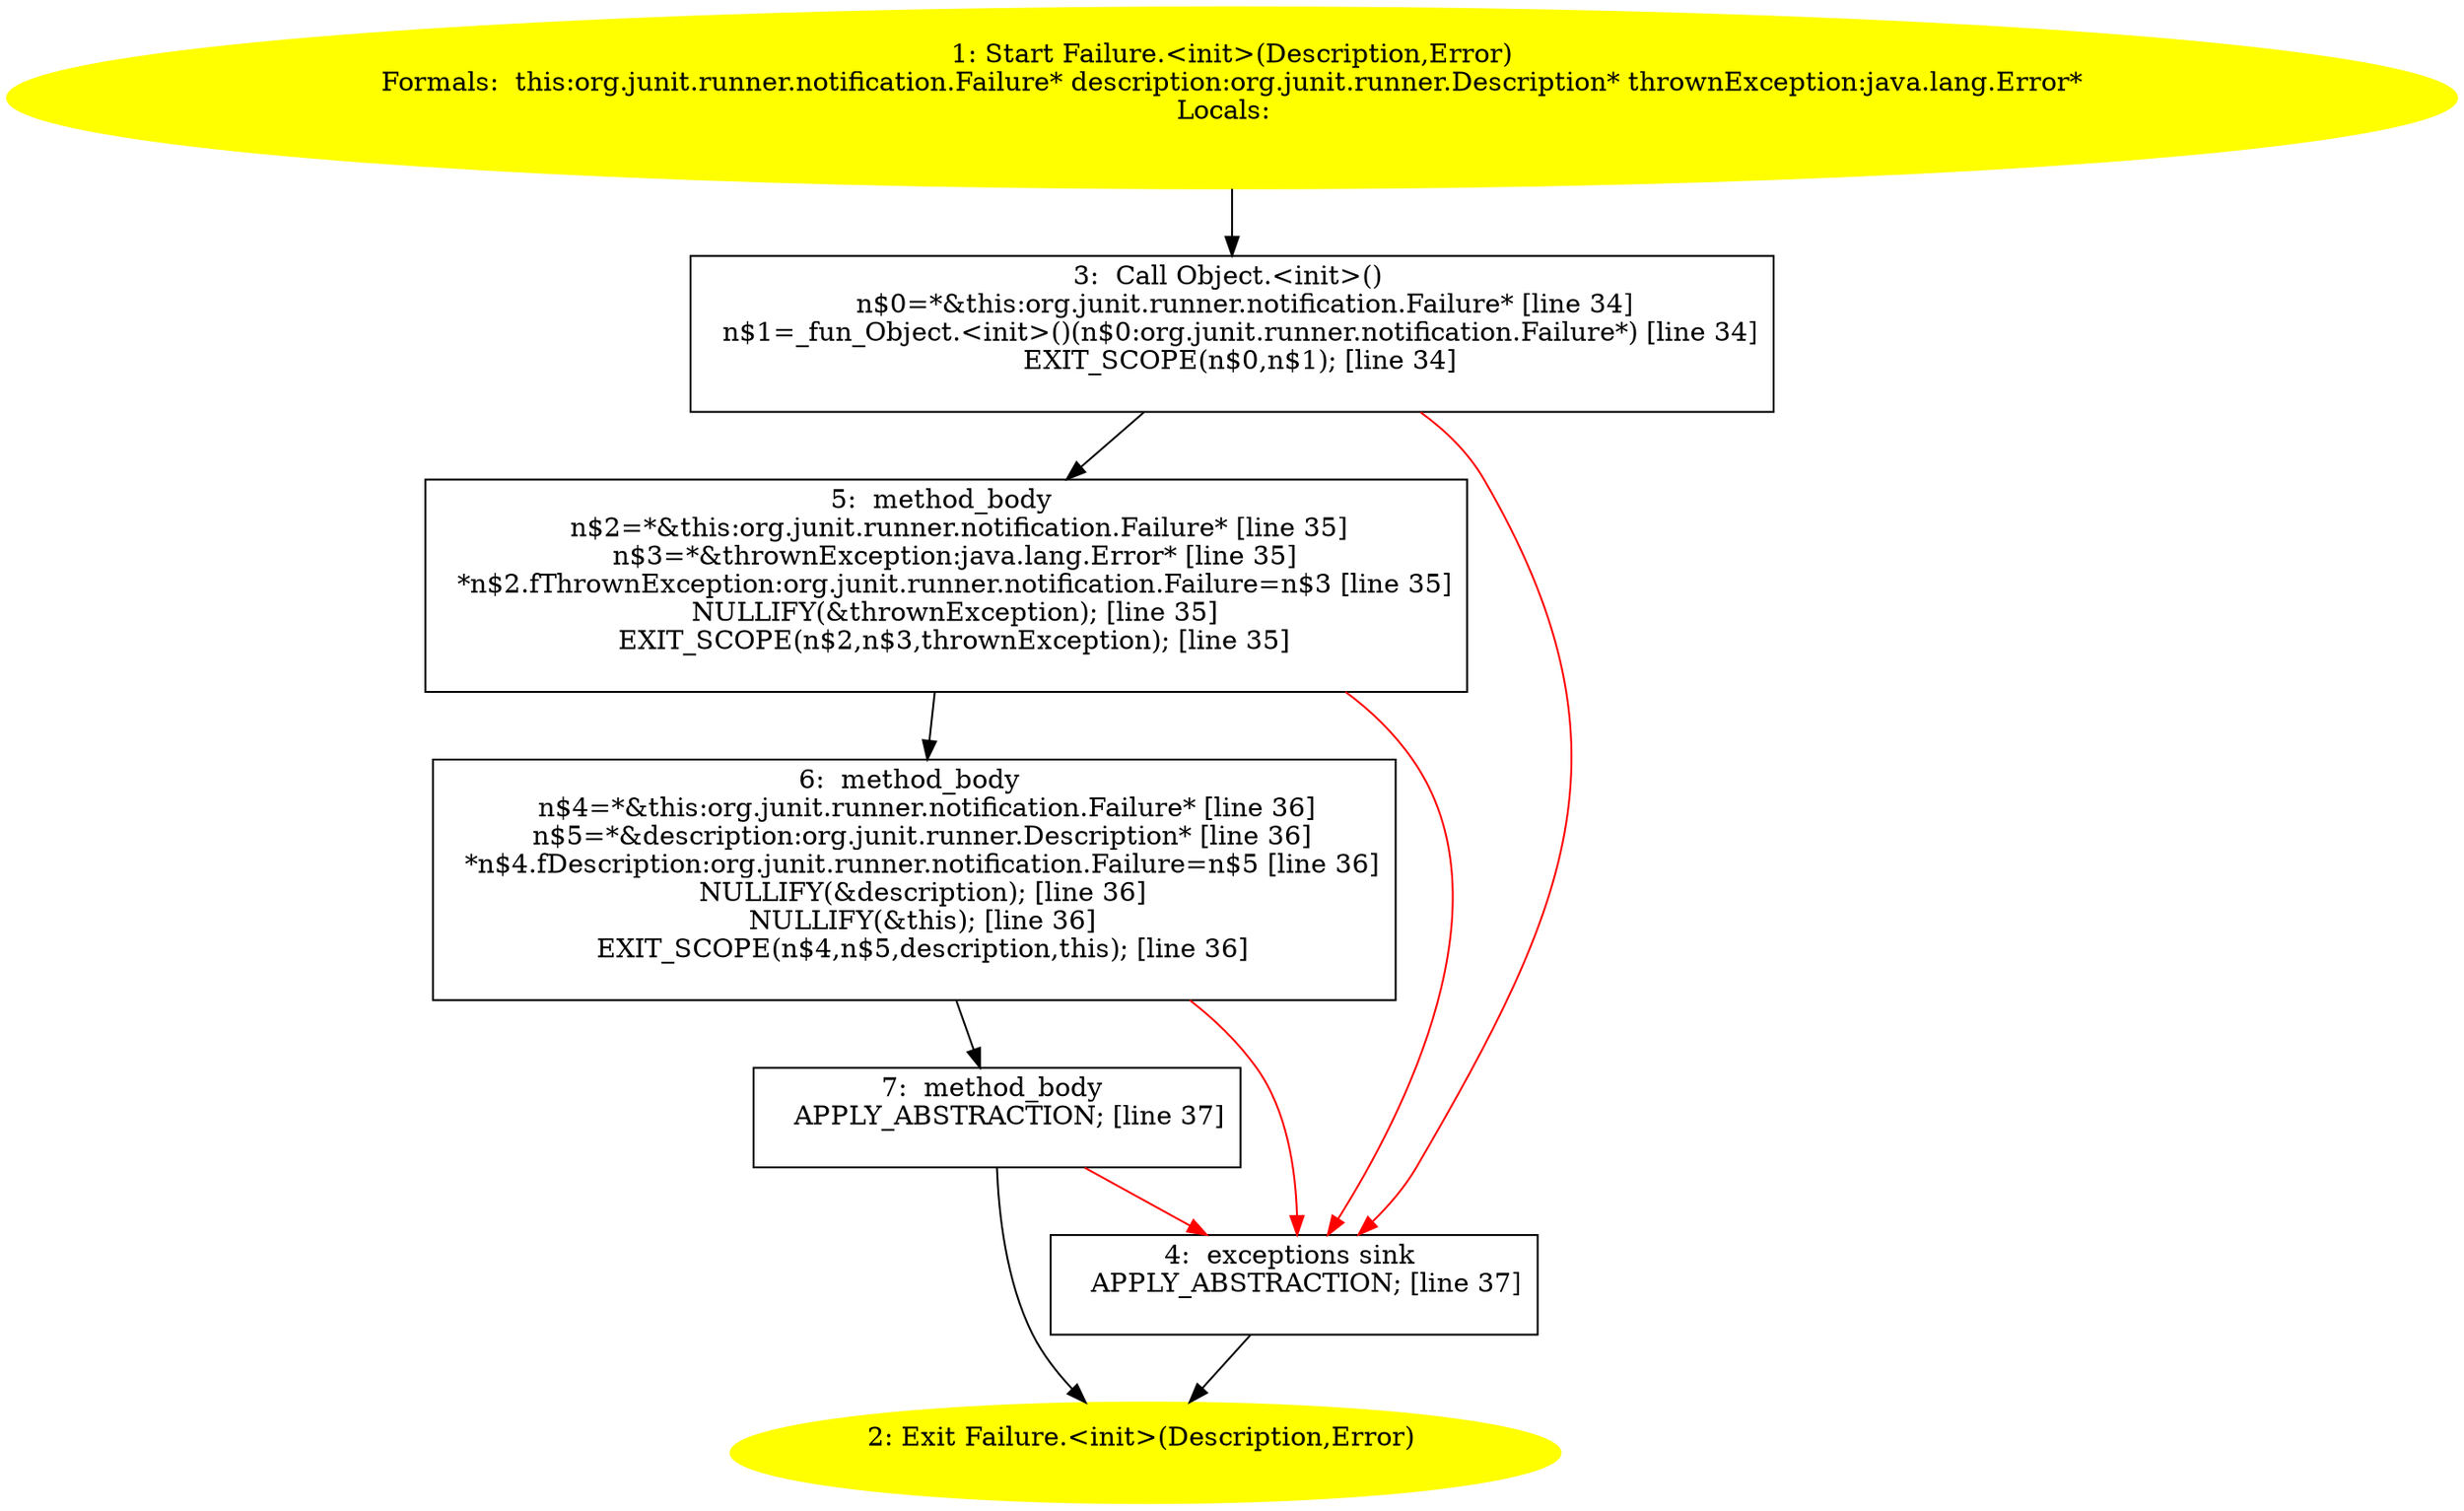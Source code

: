 /* @generated */
digraph cfg {
"org.junit.runner.notification.Failure.<init>(org.junit.runner.Description,java.lang.Error).abb39e441b59ff75c8504752e4b1e6e6_1" [label="1: Start Failure.<init>(Description,Error)\nFormals:  this:org.junit.runner.notification.Failure* description:org.junit.runner.Description* thrownException:java.lang.Error*\nLocals:  \n  " color=yellow style=filled]
	

	 "org.junit.runner.notification.Failure.<init>(org.junit.runner.Description,java.lang.Error).abb39e441b59ff75c8504752e4b1e6e6_1" -> "org.junit.runner.notification.Failure.<init>(org.junit.runner.Description,java.lang.Error).abb39e441b59ff75c8504752e4b1e6e6_3" ;
"org.junit.runner.notification.Failure.<init>(org.junit.runner.Description,java.lang.Error).abb39e441b59ff75c8504752e4b1e6e6_2" [label="2: Exit Failure.<init>(Description,Error) \n  " color=yellow style=filled]
	

"org.junit.runner.notification.Failure.<init>(org.junit.runner.Description,java.lang.Error).abb39e441b59ff75c8504752e4b1e6e6_3" [label="3:  Call Object.<init>() \n   n$0=*&this:org.junit.runner.notification.Failure* [line 34]\n  n$1=_fun_Object.<init>()(n$0:org.junit.runner.notification.Failure*) [line 34]\n  EXIT_SCOPE(n$0,n$1); [line 34]\n " shape="box"]
	

	 "org.junit.runner.notification.Failure.<init>(org.junit.runner.Description,java.lang.Error).abb39e441b59ff75c8504752e4b1e6e6_3" -> "org.junit.runner.notification.Failure.<init>(org.junit.runner.Description,java.lang.Error).abb39e441b59ff75c8504752e4b1e6e6_5" ;
	 "org.junit.runner.notification.Failure.<init>(org.junit.runner.Description,java.lang.Error).abb39e441b59ff75c8504752e4b1e6e6_3" -> "org.junit.runner.notification.Failure.<init>(org.junit.runner.Description,java.lang.Error).abb39e441b59ff75c8504752e4b1e6e6_4" [color="red" ];
"org.junit.runner.notification.Failure.<init>(org.junit.runner.Description,java.lang.Error).abb39e441b59ff75c8504752e4b1e6e6_4" [label="4:  exceptions sink \n   APPLY_ABSTRACTION; [line 37]\n " shape="box"]
	

	 "org.junit.runner.notification.Failure.<init>(org.junit.runner.Description,java.lang.Error).abb39e441b59ff75c8504752e4b1e6e6_4" -> "org.junit.runner.notification.Failure.<init>(org.junit.runner.Description,java.lang.Error).abb39e441b59ff75c8504752e4b1e6e6_2" ;
"org.junit.runner.notification.Failure.<init>(org.junit.runner.Description,java.lang.Error).abb39e441b59ff75c8504752e4b1e6e6_5" [label="5:  method_body \n   n$2=*&this:org.junit.runner.notification.Failure* [line 35]\n  n$3=*&thrownException:java.lang.Error* [line 35]\n  *n$2.fThrownException:org.junit.runner.notification.Failure=n$3 [line 35]\n  NULLIFY(&thrownException); [line 35]\n  EXIT_SCOPE(n$2,n$3,thrownException); [line 35]\n " shape="box"]
	

	 "org.junit.runner.notification.Failure.<init>(org.junit.runner.Description,java.lang.Error).abb39e441b59ff75c8504752e4b1e6e6_5" -> "org.junit.runner.notification.Failure.<init>(org.junit.runner.Description,java.lang.Error).abb39e441b59ff75c8504752e4b1e6e6_6" ;
	 "org.junit.runner.notification.Failure.<init>(org.junit.runner.Description,java.lang.Error).abb39e441b59ff75c8504752e4b1e6e6_5" -> "org.junit.runner.notification.Failure.<init>(org.junit.runner.Description,java.lang.Error).abb39e441b59ff75c8504752e4b1e6e6_4" [color="red" ];
"org.junit.runner.notification.Failure.<init>(org.junit.runner.Description,java.lang.Error).abb39e441b59ff75c8504752e4b1e6e6_6" [label="6:  method_body \n   n$4=*&this:org.junit.runner.notification.Failure* [line 36]\n  n$5=*&description:org.junit.runner.Description* [line 36]\n  *n$4.fDescription:org.junit.runner.notification.Failure=n$5 [line 36]\n  NULLIFY(&description); [line 36]\n  NULLIFY(&this); [line 36]\n  EXIT_SCOPE(n$4,n$5,description,this); [line 36]\n " shape="box"]
	

	 "org.junit.runner.notification.Failure.<init>(org.junit.runner.Description,java.lang.Error).abb39e441b59ff75c8504752e4b1e6e6_6" -> "org.junit.runner.notification.Failure.<init>(org.junit.runner.Description,java.lang.Error).abb39e441b59ff75c8504752e4b1e6e6_7" ;
	 "org.junit.runner.notification.Failure.<init>(org.junit.runner.Description,java.lang.Error).abb39e441b59ff75c8504752e4b1e6e6_6" -> "org.junit.runner.notification.Failure.<init>(org.junit.runner.Description,java.lang.Error).abb39e441b59ff75c8504752e4b1e6e6_4" [color="red" ];
"org.junit.runner.notification.Failure.<init>(org.junit.runner.Description,java.lang.Error).abb39e441b59ff75c8504752e4b1e6e6_7" [label="7:  method_body \n   APPLY_ABSTRACTION; [line 37]\n " shape="box"]
	

	 "org.junit.runner.notification.Failure.<init>(org.junit.runner.Description,java.lang.Error).abb39e441b59ff75c8504752e4b1e6e6_7" -> "org.junit.runner.notification.Failure.<init>(org.junit.runner.Description,java.lang.Error).abb39e441b59ff75c8504752e4b1e6e6_2" ;
	 "org.junit.runner.notification.Failure.<init>(org.junit.runner.Description,java.lang.Error).abb39e441b59ff75c8504752e4b1e6e6_7" -> "org.junit.runner.notification.Failure.<init>(org.junit.runner.Description,java.lang.Error).abb39e441b59ff75c8504752e4b1e6e6_4" [color="red" ];
}

